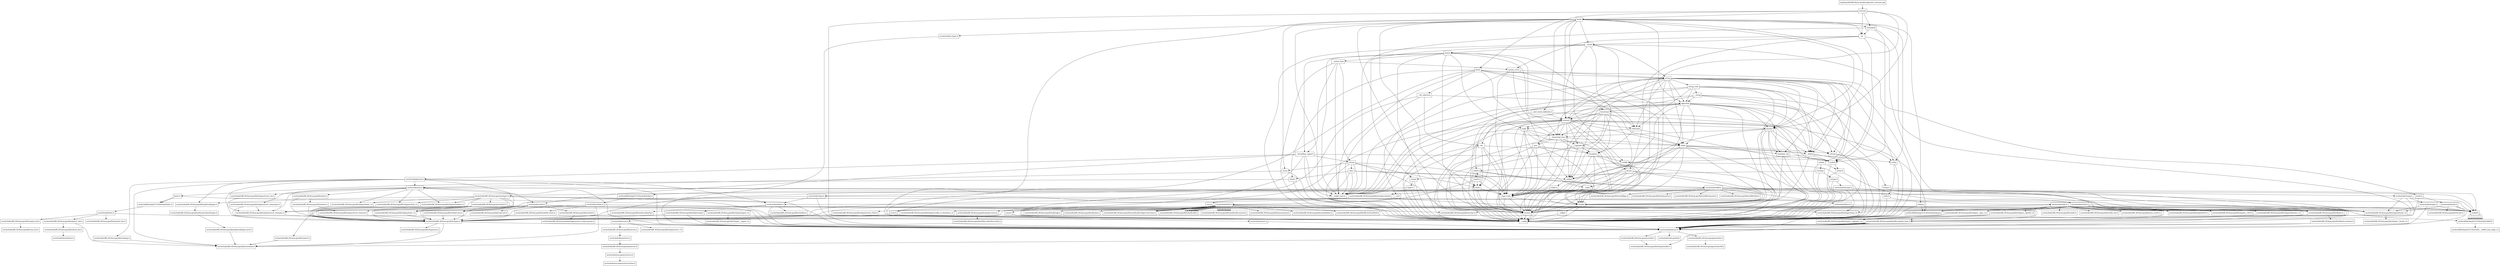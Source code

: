 digraph "dependencies" {
  header_1 [ shape="box", label="ostream"];
  header_0 [ shape="box", label="tmp/tmpw8iwRO.libcxx.header.deps/test_ostream.cpp"];
  header_2 [ shape="box", label="__config"];
  header_3 [ shape="box", label="usr/include/features.h"];
  header_4 [ shape="box", label="usr/include/stdc-predef.h"];
  header_5 [ shape="box", label="usr/include/x86_64-linux-gnu/sys/cdefs.h"];
  header_6 [ shape="box", label="usr/include/x86_64-linux-gnu/bits/wordsize.h"];
  header_7 [ shape="box", label="usr/include/x86_64-linux-gnu/bits/long-double.h"];
  header_8 [ shape="box", label="usr/include/x86_64-linux-gnu/gnu/stubs.h"];
  header_9 [ shape="box", label="usr/include/x86_64-linux-gnu/gnu/stubs-64.h"];
  header_11 [ shape="box", label="ios"];
  header_12 [ shape="box", label="iosfwd"];
  header_13 [ shape="box", label="wchar.h"];
  header_14 [ shape="box", label="usr/include/wchar.h"];
  header_15 [ shape="box", label="usr/include/x86_64-linux-gnu/bits/libc-header-start.h"];
  header_16 [ shape="box", label="usr/include/x86_64-linux-gnu/bits/floatn.h"];
  header_17 [ shape="box", label="usr/include/x86_64-linux-gnu/bits/floatn-common.h"];
  header_18 [ shape="box", label="stddef.h"];
  header_19 [ shape="box", label="usr/local/lib/clang/10.0.0/include/stddef.h"];
  header_20 [ shape="box", label="usr/local/lib/clang/10.0.0/include/stdarg.h"];
  header_21 [ shape="box", label="usr/include/x86_64-linux-gnu/bits/wchar.h"];
  header_22 [ shape="box", label="usr/include/x86_64-linux-gnu/bits/types/wint_t.h"];
  header_23 [ shape="box", label="usr/include/x86_64-linux-gnu/bits/types/mbstate_t.h"];
  header_24 [ shape="box", label="usr/include/x86_64-linux-gnu/bits/types/__mbstate_t.h"];
  header_25 [ shape="box", label="usr/include/x86_64-linux-gnu/bits/types/__FILE.h"];
  header_26 [ shape="box", label="usr/include/x86_64-linux-gnu/bits/types/FILE.h"];
  header_27 [ shape="box", label="usr/include/x86_64-linux-gnu/bits/types/locale_t.h"];
  header_28 [ shape="box", label="usr/include/x86_64-linux-gnu/bits/types/__locale_t.h"];
  header_29 [ shape="box", label="__locale"];
  header_30 [ shape="box", label="string"];
  header_31 [ shape="box", label="string_view"];
  header_32 [ shape="box", label="__string"];
  header_33 [ shape="box", label="algorithm"];
  header_34 [ shape="box", label="initializer_list"];
  header_35 [ shape="box", label="cstddef"];
  header_36 [ shape="box", label="version"];
  header_37 [ shape="box", label="usr/local/lib/clang/10.0.0/include/__stddef_max_align_t.h"];
  header_38 [ shape="box", label="__nullptr"];
  header_39 [ shape="box", label="type_traits"];
  header_40 [ shape="box", label="cstring"];
  header_41 [ shape="box", label="string.h"];
  header_42 [ shape="box", label="usr/include/string.h"];
  header_43 [ shape="box", label="usr/include/strings.h"];
  header_44 [ shape="box", label="utility"];
  header_45 [ shape="box", label="__tuple"];
  header_46 [ shape="box", label="cstdint"];
  header_47 [ shape="box", label="stdint.h"];
  header_48 [ shape="box", label="usr/local/lib/clang/10.0.0/include/stdint.h"];
  header_49 [ shape="box", label="usr/include/stdint.h"];
  header_50 [ shape="box", label="usr/include/x86_64-linux-gnu/bits/types.h"];
  header_51 [ shape="box", label="usr/include/x86_64-linux-gnu/bits/typesizes.h"];
  header_52 [ shape="box", label="usr/include/x86_64-linux-gnu/bits/stdint-intn.h"];
  header_53 [ shape="box", label="usr/include/x86_64-linux-gnu/bits/stdint-uintn.h"];
  header_54 [ shape="box", label="__debug"];
  header_55 [ shape="box", label="cstdlib"];
  header_56 [ shape="box", label="stdlib.h"];
  header_57 [ shape="box", label="usr/include/stdlib.h"];
  header_58 [ shape="box", label="usr/include/x86_64-linux-gnu/bits/waitflags.h"];
  header_59 [ shape="box", label="usr/include/x86_64-linux-gnu/bits/waitstatus.h"];
  header_60 [ shape="box", label="usr/include/x86_64-linux-gnu/sys/types.h"];
  header_61 [ shape="box", label="usr/include/x86_64-linux-gnu/bits/types/clock_t.h"];
  header_62 [ shape="box", label="usr/include/x86_64-linux-gnu/bits/types/clockid_t.h"];
  header_63 [ shape="box", label="usr/include/x86_64-linux-gnu/bits/types/time_t.h"];
  header_64 [ shape="box", label="usr/include/x86_64-linux-gnu/bits/types/timer_t.h"];
  header_65 [ shape="box", label="usr/include/endian.h"];
  header_66 [ shape="box", label="usr/include/x86_64-linux-gnu/bits/endian.h"];
  header_67 [ shape="box", label="usr/include/x86_64-linux-gnu/bits/byteswap.h"];
  header_68 [ shape="box", label="usr/include/x86_64-linux-gnu/bits/uintn-identity.h"];
  header_69 [ shape="box", label="usr/include/x86_64-linux-gnu/sys/select.h"];
  header_70 [ shape="box", label="usr/include/x86_64-linux-gnu/bits/select.h"];
  header_71 [ shape="box", label="usr/include/x86_64-linux-gnu/bits/types/sigset_t.h"];
  header_72 [ shape="box", label="usr/include/x86_64-linux-gnu/bits/types/__sigset_t.h"];
  header_73 [ shape="box", label="usr/include/x86_64-linux-gnu/bits/types/struct_timeval.h"];
  header_74 [ shape="box", label="usr/include/x86_64-linux-gnu/bits/types/struct_timespec.h"];
  header_75 [ shape="box", label="usr/include/x86_64-linux-gnu/bits/pthreadtypes.h"];
  header_76 [ shape="box", label="usr/include/x86_64-linux-gnu/bits/thread-shared-types.h"];
  header_77 [ shape="box", label="usr/include/x86_64-linux-gnu/bits/pthreadtypes-arch.h"];
  header_78 [ shape="box", label="usr/include/alloca.h"];
  header_79 [ shape="box", label="usr/include/x86_64-linux-gnu/bits/stdlib-bsearch.h"];
  header_80 [ shape="box", label="usr/include/x86_64-linux-gnu/bits/stdlib-float.h"];
  header_81 [ shape="box", label="math.h"];
  header_82 [ shape="box", label="usr/include/math.h"];
  header_83 [ shape="box", label="usr/include/x86_64-linux-gnu/bits/math-vector.h"];
  header_84 [ shape="box", label="usr/include/x86_64-linux-gnu/bits/libm-simd-decl-stubs.h"];
  header_85 [ shape="box", label="usr/include/x86_64-linux-gnu/bits/flt-eval-method.h"];
  header_86 [ shape="box", label="usr/include/x86_64-linux-gnu/bits/fp-logb.h"];
  header_87 [ shape="box", label="usr/include/x86_64-linux-gnu/bits/fp-fast.h"];
  header_88 [ shape="box", label="usr/include/x86_64-linux-gnu/bits/mathcalls-helper-functions.h"];
  header_89 [ shape="box", label="usr/include/x86_64-linux-gnu/bits/mathcalls.h"];
  header_90 [ shape="box", label="usr/include/x86_64-linux-gnu/bits/mathcalls-narrow.h"];
  header_91 [ shape="box", label="usr/include/x86_64-linux-gnu/bits/iscanonical.h"];
  header_92 [ shape="box", label="usr/include/x86_64-linux-gnu/bits/mathinline.h"];
  header_93 [ shape="box", label="limits"];
  header_94 [ shape="box", label="__undef_macros"];
  header_95 [ shape="box", label="cstdio"];
  header_96 [ shape="box", label="stdio.h"];
  header_97 [ shape="box", label="usr/include/stdio.h"];
  header_98 [ shape="box", label="usr/include/x86_64-linux-gnu/bits/types/__fpos_t.h"];
  header_99 [ shape="box", label="usr/include/x86_64-linux-gnu/bits/types/__fpos64_t.h"];
  header_100 [ shape="box", label="usr/include/x86_64-linux-gnu/bits/types/struct_FILE.h"];
  header_101 [ shape="box", label="usr/include/x86_64-linux-gnu/bits/types/cookie_io_functions_t.h"];
  header_102 [ shape="box", label="usr/include/x86_64-linux-gnu/bits/stdio_lim.h"];
  header_103 [ shape="box", label="usr/include/x86_64-linux-gnu/bits/sys_errlist.h"];
  header_104 [ shape="box", label="usr/include/x86_64-linux-gnu/bits/stdio.h"];
  header_105 [ shape="box", label="memory"];
  header_106 [ shape="box", label="typeinfo"];
  header_107 [ shape="box", label="exception"];
  header_108 [ shape="box", label="new"];
  header_109 [ shape="box", label="iterator"];
  header_110 [ shape="box", label="__functional_base"];
  header_111 [ shape="box", label="tuple"];
  header_112 [ shape="box", label="stdexcept"];
  header_113 [ shape="box", label="cassert"];
  header_114 [ shape="box", label="usr/include/assert.h"];
  header_115 [ shape="box", label="atomic"];
  header_116 [ shape="box", label="functional"];
  header_117 [ shape="box", label="bit"];
  header_118 [ shape="box", label="cwchar"];
  header_119 [ shape="box", label="cwctype"];
  header_120 [ shape="box", label="cctype"];
  header_121 [ shape="box", label="ctype.h"];
  header_122 [ shape="box", label="usr/include/ctype.h"];
  header_123 [ shape="box", label="wctype.h"];
  header_124 [ shape="box", label="usr/include/wctype.h"];
  header_125 [ shape="box", label="usr/include/x86_64-linux-gnu/bits/wctype-wchar.h"];
  header_126 [ shape="box", label="mutex"];
  header_127 [ shape="box", label="__mutex_base"];
  header_128 [ shape="box", label="chrono"];
  header_129 [ shape="box", label="ctime"];
  header_130 [ shape="box", label="usr/include/time.h"];
  header_131 [ shape="box", label="usr/include/x86_64-linux-gnu/bits/time.h"];
  header_132 [ shape="box", label="usr/include/x86_64-linux-gnu/bits/timex.h"];
  header_133 [ shape="box", label="usr/include/x86_64-linux-gnu/bits/types/struct_tm.h"];
  header_134 [ shape="box", label="usr/include/x86_64-linux-gnu/bits/types/struct_itimerspec.h"];
  header_135 [ shape="box", label="ratio"];
  header_136 [ shape="box", label="climits"];
  header_137 [ shape="box", label="limits.h"];
  header_138 [ shape="box", label="usr/local/lib/clang/10.0.0/include/limits.h"];
  header_139 [ shape="box", label="usr/include/limits.h"];
  header_140 [ shape="box", label="usr/include/x86_64-linux-gnu/bits/posix1_lim.h"];
  header_141 [ shape="box", label="usr/include/x86_64-linux-gnu/bits/local_lim.h"];
  header_142 [ shape="box", label="usr/include/linux/limits.h"];
  header_143 [ shape="box", label="usr/include/x86_64-linux-gnu/bits/posix2_lim.h"];
  header_144 [ shape="box", label="usr/include/x86_64-linux-gnu/bits/xopen_lim.h"];
  header_145 [ shape="box", label="usr/include/x86_64-linux-gnu/bits/uio_lim.h"];
  header_146 [ shape="box", label="system_error"];
  header_147 [ shape="box", label="__errc"];
  header_148 [ shape="box", label="cerrno"];
  header_149 [ shape="box", label="errno.h"];
  header_150 [ shape="box", label="usr/include/errno.h"];
  header_151 [ shape="box", label="usr/include/x86_64-linux-gnu/bits/errno.h"];
  header_152 [ shape="box", label="usr/include/linux/errno.h"];
  header_153 [ shape="box", label="usr/include/x86_64-linux-gnu/asm/errno.h"];
  header_154 [ shape="box", label="usr/include/asm-generic/errno.h"];
  header_155 [ shape="box", label="usr/include/asm-generic/errno-base.h"];
  header_156 [ shape="box", label="usr/include/x86_64-linux-gnu/bits/types/error_t.h"];
  header_157 [ shape="box", label="__threading_support"];
  header_10 [ shape="box", label="usr/include/pthread.h"];
  header_158 [ shape="box", label="usr/include/sched.h"];
  header_159 [ shape="box", label="usr/include/x86_64-linux-gnu/bits/sched.h"];
  header_160 [ shape="box", label="usr/include/x86_64-linux-gnu/bits/types/struct_sched_param.h"];
  header_161 [ shape="box", label="usr/include/x86_64-linux-gnu/bits/cpu-set.h"];
  header_162 [ shape="box", label="usr/include/x86_64-linux-gnu/bits/setjmp.h"];
  header_163 [ shape="box", label="locale.h"];
  header_164 [ shape="box", label="usr/include/locale.h"];
  header_165 [ shape="box", label="usr/include/x86_64-linux-gnu/bits/locale.h"];
  header_166 [ shape="box", label="streambuf"];
  header_167 [ shape="box", label="locale"];
  header_168 [ shape="box", label="cstdarg"];
  header_169 [ shape="box", label="usr/include/nl_types.h"];
  header_170 [ shape="box", label="__bsd_locale_fallbacks.h"];
  header_171 [ shape="box", label="bitset"];
  header_172 [ shape="box", label="__bit_reference"];
  header_120 -> header_2;
  header_120 -> header_121;
  header_124 -> header_3;
  header_124 -> header_50;
  header_124 -> header_22;
  header_124 -> header_125;
  header_124 -> header_27;
  header_40 -> header_2;
  header_40 -> header_41;
  header_138 -> header_139;
  header_8 -> header_9;
  header_32 -> header_2;
  header_32 -> header_33;
  header_32 -> header_95;
  header_32 -> header_105;
  header_32 -> header_54;
  header_32 -> header_94;
  header_151 -> header_152;
  header_57 -> header_15;
  header_57 -> header_18;
  header_57 -> header_58;
  header_57 -> header_59;
  header_57 -> header_16;
  header_57 -> header_27;
  header_57 -> header_60;
  header_57 -> header_78;
  header_57 -> header_79;
  header_57 -> header_80;
  header_131 -> header_50;
  header_131 -> header_132;
  header_62 -> header_50;
  header_10 -> header_3;
  header_10 -> header_65;
  header_10 -> header_158;
  header_10 -> header_130;
  header_10 -> header_75;
  header_10 -> header_162;
  header_10 -> header_6;
  header_10 -> header_74;
  header_134 -> header_50;
  header_134 -> header_74;
  header_0 -> header_1;
  header_29 -> header_2;
  header_29 -> header_30;
  header_29 -> header_105;
  header_29 -> header_44;
  header_29 -> header_126;
  header_29 -> header_46;
  header_29 -> header_120;
  header_29 -> header_163;
  header_121 -> header_2;
  header_121 -> header_122;
  header_49 -> header_15;
  header_49 -> header_50;
  header_49 -> header_21;
  header_49 -> header_6;
  header_49 -> header_52;
  header_49 -> header_53;
  header_3 -> header_4;
  header_3 -> header_5;
  header_3 -> header_8;
  header_125 -> header_50;
  header_125 -> header_22;
  header_125 -> header_65;
  header_39 -> header_2;
  header_39 -> header_35;
  header_39 -> header_36;
  header_63 -> header_50;
  header_122 -> header_3;
  header_122 -> header_50;
  header_122 -> header_65;
  header_122 -> header_27;
  header_157 -> header_2;
  header_157 -> header_128;
  header_157 -> header_12;
  header_157 -> header_149;
  header_157 -> header_10;
  header_157 -> header_158;
  header_157 -> header_94;
  header_43 -> header_3;
  header_43 -> header_18;
  header_43 -> header_27;
  header_105 -> header_2;
  header_105 -> header_39;
  header_105 -> header_106;
  header_105 -> header_35;
  header_105 -> header_46;
  header_105 -> header_108;
  header_105 -> header_44;
  header_105 -> header_93;
  header_105 -> header_109;
  header_105 -> header_110;
  header_105 -> header_12;
  header_105 -> header_111;
  header_105 -> header_112;
  header_105 -> header_40;
  header_105 -> header_113;
  header_105 -> header_115;
  header_105 -> header_36;
  header_105 -> header_94;
  header_150 -> header_3;
  header_150 -> header_151;
  header_150 -> header_156;
  header_5 -> header_6;
  header_5 -> header_7;
  header_129 -> header_2;
  header_129 -> header_130;
  header_71 -> header_72;
  header_2 -> header_3;
  header_17 -> header_3;
  header_17 -> header_7;
  header_127 -> header_2;
  header_127 -> header_128;
  header_127 -> header_146;
  header_127 -> header_157;
  header_127 -> header_94;
  header_163 -> header_2;
  header_163 -> header_164;
  header_154 -> header_155;
  header_168 -> header_2;
  header_168 -> header_20;
  header_64 -> header_50;
  header_19 -> header_37;
  header_115 -> header_2;
  header_115 -> header_35;
  header_115 -> header_46;
  header_115 -> header_39;
  header_115 -> header_36;
  header_83 -> header_84;
  header_146 -> header_147;
  header_146 -> header_39;
  header_146 -> header_112;
  header_146 -> header_110;
  header_146 -> header_30;
  header_69 -> header_3;
  header_69 -> header_50;
  header_69 -> header_70;
  header_69 -> header_71;
  header_69 -> header_63;
  header_69 -> header_73;
  header_69 -> header_74;
  header_60 -> header_3;
  header_60 -> header_50;
  header_60 -> header_61;
  header_60 -> header_62;
  header_60 -> header_63;
  header_60 -> header_64;
  header_60 -> header_18;
  header_60 -> header_52;
  header_60 -> header_65;
  header_60 -> header_69;
  header_60 -> header_75;
  header_76 -> header_77;
  header_136 -> header_2;
  header_136 -> header_137;
  header_164 -> header_3;
  header_164 -> header_18;
  header_164 -> header_165;
  header_164 -> header_27;
  header_141 -> header_142;
  header_95 -> header_2;
  header_95 -> header_96;
  header_30 -> header_2;
  header_30 -> header_31;
  header_30 -> header_12;
  header_30 -> header_40;
  header_30 -> header_95;
  header_30 -> header_118;
  header_30 -> header_33;
  header_30 -> header_109;
  header_30 -> header_44;
  header_30 -> header_105;
  header_30 -> header_112;
  header_30 -> header_39;
  header_30 -> header_34;
  header_30 -> header_110;
  header_30 -> header_36;
  header_30 -> header_46;
  header_30 -> header_54;
  header_30 -> header_94;
  header_75 -> header_76;
  header_118 -> header_2;
  header_118 -> header_119;
  header_118 -> header_13;
  header_162 -> header_6;
  header_101 -> header_50;
  header_133 -> header_50;
  header_135 -> header_2;
  header_135 -> header_46;
  header_135 -> header_136;
  header_135 -> header_39;
  header_135 -> header_94;
  header_140 -> header_6;
  header_140 -> header_141;
  header_42 -> header_15;
  header_42 -> header_18;
  header_42 -> header_27;
  header_42 -> header_43;
  header_81 -> header_2;
  header_81 -> header_56;
  header_81 -> header_82;
  header_81 -> header_39;
  header_81 -> header_93;
  header_11 -> header_2;
  header_11 -> header_12;
  header_11 -> header_29;
  header_11 -> header_146;
  header_11 -> header_115;
  header_41 -> header_2;
  header_41 -> header_42;
  header_56 -> header_2;
  header_56 -> header_57;
  header_56 -> header_81;
  header_56 -> header_57;
  header_23 -> header_24;
  header_31 -> header_2;
  header_31 -> header_32;
  header_31 -> header_33;
  header_31 -> header_109;
  header_31 -> header_93;
  header_31 -> header_112;
  header_31 -> header_36;
  header_31 -> header_54;
  header_31 -> header_94;
  header_82 -> header_15;
  header_82 -> header_50;
  header_82 -> header_83;
  header_82 -> header_16;
  header_82 -> header_85;
  header_82 -> header_86;
  header_82 -> header_87;
  header_82 -> header_88;
  header_82 -> header_89;
  header_82 -> header_88;
  header_82 -> header_89;
  header_82 -> header_88;
  header_82 -> header_89;
  header_82 -> header_89;
  header_82 -> header_89;
  header_82 -> header_89;
  header_82 -> header_89;
  header_82 -> header_90;
  header_82 -> header_90;
  header_82 -> header_90;
  header_82 -> header_90;
  header_82 -> header_90;
  header_82 -> header_90;
  header_82 -> header_90;
  header_82 -> header_90;
  header_82 -> header_90;
  header_82 -> header_91;
  header_82 -> header_92;
  header_117 -> header_2;
  header_117 -> header_93;
  header_117 -> header_39;
  header_117 -> header_36;
  header_117 -> header_54;
  header_117 -> header_94;
  header_128 -> header_2;
  header_128 -> header_129;
  header_128 -> header_39;
  header_128 -> header_135;
  header_128 -> header_93;
  header_128 -> header_36;
  header_128 -> header_94;
  header_61 -> header_50;
  header_12 -> header_2;
  header_12 -> header_13;
  header_97 -> header_15;
  header_97 -> header_18;
  header_97 -> header_20;
  header_97 -> header_50;
  header_97 -> header_98;
  header_97 -> header_99;
  header_97 -> header_25;
  header_97 -> header_26;
  header_97 -> header_100;
  header_97 -> header_101;
  header_97 -> header_102;
  header_97 -> header_103;
  header_97 -> header_104;
  header_55 -> header_2;
  header_55 -> header_56;
  header_77 -> header_6;
  header_112 -> header_2;
  header_112 -> header_107;
  header_112 -> header_12;
  header_137 -> header_2;
  header_137 -> header_138;
  header_137 -> header_138;
  header_170 -> header_56;
  header_170 -> header_20;
  header_170 -> header_105;
  header_96 -> header_2;
  header_96 -> header_97;
  header_152 -> header_153;
  header_99 -> header_50;
  header_99 -> header_24;
  header_36 -> header_2;
  header_50 -> header_3;
  header_50 -> header_6;
  header_50 -> header_51;
  header_78 -> header_3;
  header_78 -> header_18;
  header_44 -> header_2;
  header_44 -> header_45;
  header_44 -> header_39;
  header_44 -> header_34;
  header_44 -> header_35;
  header_44 -> header_40;
  header_44 -> header_46;
  header_44 -> header_36;
  header_44 -> header_54;
  header_108 -> header_2;
  header_108 -> header_107;
  header_108 -> header_39;
  header_108 -> header_35;
  header_108 -> header_36;
  header_144 -> header_145;
  header_27 -> header_28;
  header_100 -> header_50;
  header_15 -> header_3;
  header_15 -> header_3;
  header_15 -> header_3;
  header_15 -> header_3;
  header_15 -> header_3;
  header_15 -> header_3;
  header_15 -> header_3;
  header_167 -> header_2;
  header_167 -> header_29;
  header_167 -> header_54;
  header_167 -> header_33;
  header_167 -> header_105;
  header_167 -> header_11;
  header_167 -> header_166;
  header_167 -> header_109;
  header_167 -> header_93;
  header_167 -> header_36;
  header_167 -> header_168;
  header_167 -> header_55;
  header_167 -> header_129;
  header_167 -> header_95;
  header_167 -> header_169;
  header_167 -> header_170;
  header_167 -> header_94;
  header_109 -> header_2;
  header_109 -> header_12;
  header_109 -> header_110;
  header_109 -> header_39;
  header_109 -> header_35;
  header_109 -> header_34;
  header_109 -> header_36;
  header_109 -> header_54;
  header_111 -> header_2;
  header_111 -> header_45;
  header_111 -> header_35;
  header_111 -> header_39;
  header_111 -> header_110;
  header_111 -> header_44;
  header_111 -> header_36;
  header_33 -> header_2;
  header_33 -> header_34;
  header_33 -> header_39;
  header_33 -> header_40;
  header_33 -> header_44;
  header_33 -> header_105;
  header_33 -> header_116;
  header_33 -> header_109;
  header_33 -> header_35;
  header_33 -> header_117;
  header_33 -> header_36;
  header_33 -> header_54;
  header_33 -> header_94;
  header_98 -> header_50;
  header_98 -> header_24;
  header_68 -> header_50;
  header_123 -> header_2;
  header_123 -> header_124;
  header_126 -> header_2;
  header_126 -> header_127;
  header_126 -> header_46;
  header_126 -> header_116;
  header_126 -> header_105;
  header_126 -> header_111;
  header_126 -> header_36;
  header_126 -> header_157;
  header_126 -> header_94;
  header_110 -> header_2;
  header_110 -> header_39;
  header_110 -> header_106;
  header_110 -> header_107;
  header_110 -> header_108;
  header_110 -> header_44;
  header_113 -> header_2;
  header_113 -> header_114;
  header_53 -> header_50;
  header_48 -> header_49;
  header_147 -> header_2;
  header_147 -> header_148;
  header_1 -> header_2;
  header_1 -> header_11;
  header_1 -> header_166;
  header_1 -> header_167;
  header_1 -> header_109;
  header_1 -> header_171;
  header_1 -> header_36;
  header_13 -> header_2;
  header_13 -> header_14;
  header_35 -> header_2;
  header_35 -> header_36;
  header_35 -> header_19;
  header_35 -> header_38;
  header_16 -> header_3;
  header_16 -> header_17;
  header_14 -> header_15;
  header_14 -> header_16;
  header_14 -> header_18;
  header_14 -> header_20;
  header_14 -> header_21;
  header_14 -> header_22;
  header_14 -> header_23;
  header_14 -> header_25;
  header_14 -> header_26;
  header_14 -> header_27;
  header_18 -> header_19;
  header_18 -> header_19;
  header_18 -> header_19;
  header_18 -> header_19;
  header_18 -> header_19;
  header_18 -> header_19;
  header_18 -> header_19;
  header_18 -> header_19;
  header_18 -> header_19;
  header_18 -> header_19;
  header_74 -> header_50;
  header_130 -> header_3;
  header_130 -> header_18;
  header_130 -> header_131;
  header_130 -> header_61;
  header_130 -> header_63;
  header_130 -> header_133;
  header_130 -> header_74;
  header_130 -> header_62;
  header_130 -> header_64;
  header_130 -> header_134;
  header_130 -> header_27;
  header_132 -> header_50;
  header_132 -> header_73;
  header_38 -> header_2;
  header_47 -> header_2;
  header_47 -> header_48;
  header_116 -> header_2;
  header_116 -> header_39;
  header_116 -> header_106;
  header_116 -> header_107;
  header_116 -> header_105;
  header_116 -> header_111;
  header_116 -> header_44;
  header_116 -> header_36;
  header_116 -> header_110;
  header_34 -> header_2;
  header_34 -> header_35;
  header_46 -> header_2;
  header_46 -> header_47;
  header_93 -> header_2;
  header_93 -> header_39;
  header_93 -> header_94;
  header_93 -> header_36;
  header_139 -> header_15;
  header_139 -> header_140;
  header_139 -> header_143;
  header_139 -> header_144;
  header_158 -> header_3;
  header_158 -> header_50;
  header_158 -> header_18;
  header_158 -> header_63;
  header_158 -> header_74;
  header_158 -> header_159;
  header_158 -> header_161;
  header_169 -> header_3;
  header_166 -> header_2;
  header_166 -> header_12;
  header_166 -> header_11;
  header_166 -> header_94;
  header_54 -> header_2;
  header_54 -> header_12;
  header_54 -> header_55;
  header_54 -> header_95;
  header_54 -> header_35;
  header_149 -> header_2;
  header_149 -> header_150;
  header_70 -> header_6;
  header_45 -> header_2;
  header_45 -> header_35;
  header_45 -> header_39;
  header_52 -> header_50;
  header_172 -> header_2;
  header_172 -> header_117;
  header_172 -> header_33;
  header_172 -> header_94;
  header_106 -> header_2;
  header_106 -> header_107;
  header_106 -> header_35;
  header_106 -> header_46;
  header_73 -> header_50;
  header_65 -> header_3;
  header_65 -> header_66;
  header_65 -> header_67;
  header_65 -> header_68;
  header_153 -> header_154;
  header_171 -> header_2;
  header_171 -> header_172;
  header_171 -> header_35;
  header_171 -> header_136;
  header_171 -> header_30;
  header_171 -> header_112;
  header_171 -> header_12;
  header_171 -> header_110;
  header_171 -> header_94;
  header_148 -> header_2;
  header_148 -> header_149;
  header_114 -> header_3;
  header_67 -> header_3;
  header_67 -> header_50;
  header_107 -> header_2;
  header_107 -> header_35;
  header_107 -> header_55;
  header_107 -> header_39;
  header_107 -> header_36;
  header_159 -> header_160;
  header_119 -> header_2;
  header_119 -> header_120;
  header_119 -> header_123;
}
